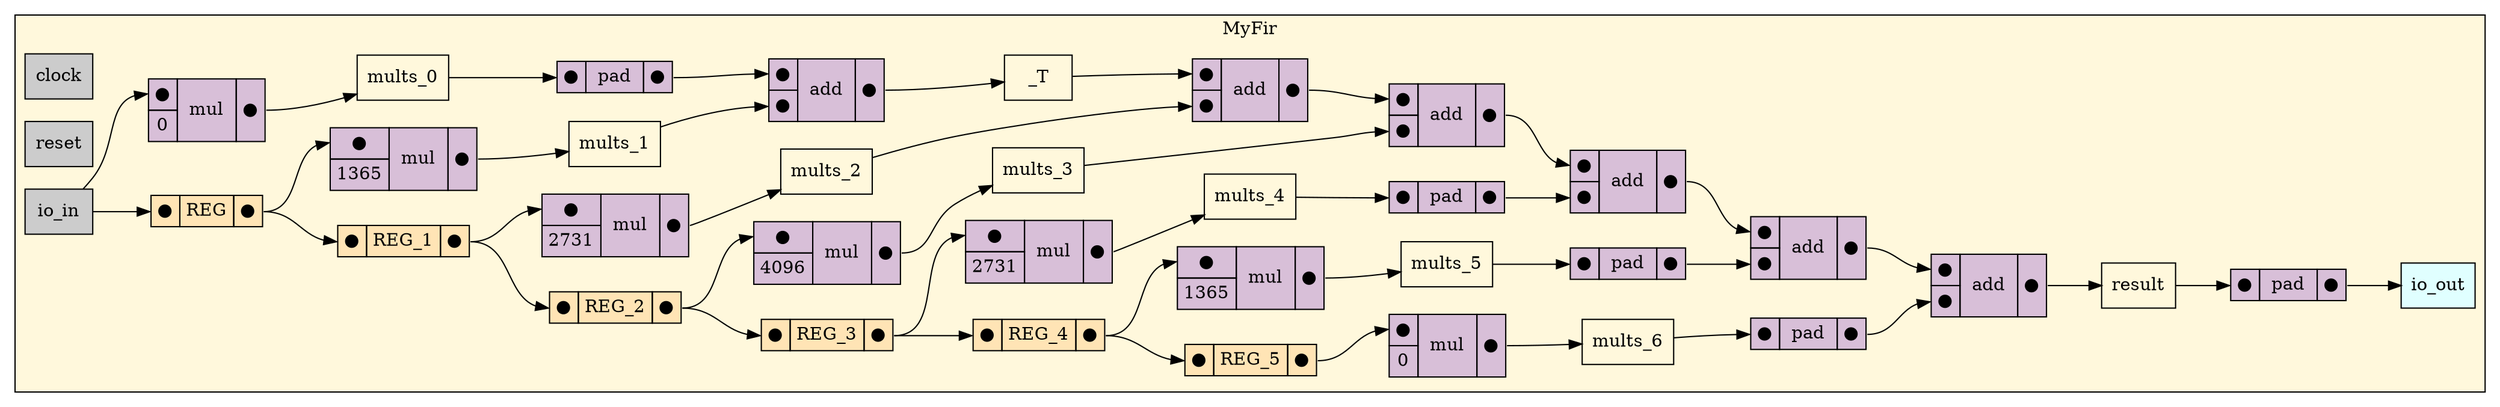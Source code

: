digraph MyFir {
stylesheet = "styles.css"
rankdir="LR" 

subgraph cluster_MyFir {
  label="MyFir"
  URL=""
  bgcolor="#FFF8DC"
  cluster_MyFir_clock [shape = "rectangle" style="filled" fillcolor="#CCCCCC" label="clock" rank="0"]
     
cluster_MyFir_reset [shape = "rectangle" style="filled" fillcolor="#CCCCCC" label="reset" rank="0"]
     
cluster_MyFir_io_in [shape = "rectangle" style="filled" fillcolor="#CCCCCC" label="io_in" rank="0"]
     
cluster_MyFir_io_out [shape = "rectangle" style="filled" fillcolor="#E0FFFF" label="io_out" rank="1000"]
     
struct_cluster_MyFir_REG [shape="plaintext" label=<
<TABLE BORDER="0" CELLBORDER="1" CELLSPACING="0" CELLPADDING="4" BGCOLOR="#FFE4B5">
  <TR>
    <TD PORT="in">&#x25cf;</TD>
    <TD>REG</TD>
    <TD PORT="out">&#x25cf;</TD>
  </TR>
</TABLE>>];
struct_cluster_MyFir_REG_1 [shape="plaintext" label=<
<TABLE BORDER="0" CELLBORDER="1" CELLSPACING="0" CELLPADDING="4" BGCOLOR="#FFE4B5">
  <TR>
    <TD PORT="in">&#x25cf;</TD>
    <TD>REG_1</TD>
    <TD PORT="out">&#x25cf;</TD>
  </TR>
</TABLE>>];
struct_cluster_MyFir_REG_2 [shape="plaintext" label=<
<TABLE BORDER="0" CELLBORDER="1" CELLSPACING="0" CELLPADDING="4" BGCOLOR="#FFE4B5">
  <TR>
    <TD PORT="in">&#x25cf;</TD>
    <TD>REG_2</TD>
    <TD PORT="out">&#x25cf;</TD>
  </TR>
</TABLE>>];
struct_cluster_MyFir_REG_3 [shape="plaintext" label=<
<TABLE BORDER="0" CELLBORDER="1" CELLSPACING="0" CELLPADDING="4" BGCOLOR="#FFE4B5">
  <TR>
    <TD PORT="in">&#x25cf;</TD>
    <TD>REG_3</TD>
    <TD PORT="out">&#x25cf;</TD>
  </TR>
</TABLE>>];
struct_cluster_MyFir_REG_4 [shape="plaintext" label=<
<TABLE BORDER="0" CELLBORDER="1" CELLSPACING="0" CELLPADDING="4" BGCOLOR="#FFE4B5">
  <TR>
    <TD PORT="in">&#x25cf;</TD>
    <TD>REG_4</TD>
    <TD PORT="out">&#x25cf;</TD>
  </TR>
</TABLE>>];
struct_cluster_MyFir_REG_5 [shape="plaintext" label=<
<TABLE BORDER="0" CELLBORDER="1" CELLSPACING="0" CELLPADDING="4" BGCOLOR="#FFE4B5">
  <TR>
    <TD PORT="in">&#x25cf;</TD>
    <TD>REG_5</TD>
    <TD PORT="out">&#x25cf;</TD>
  </TR>
</TABLE>>];
cluster_MyFir_mults_0 [label = "mults_0" shape="rectangle"]; 

op_mul_19 [shape = "plaintext" label=<
<TABLE BORDER="0" CELLBORDER="1" CELLSPACING="0" CELLPADDING="4" BGCOLOR="#D8BFD8">
  <TR>
    <TD PORT="in1">&#x25cf;</TD>
    <TD ROWSPAN="2" > mul </TD>
    <TD ROWSPAN="2" PORT="out">&#x25cf;</TD>
  </TR>
  <TR>
    <TD PORT="in2">0</TD>
  </TR>
</TABLE>>];
       
cluster_MyFir_mults_1 [label = "mults_1" shape="rectangle"]; 

op_mul_20 [shape = "plaintext" label=<
<TABLE BORDER="0" CELLBORDER="1" CELLSPACING="0" CELLPADDING="4" BGCOLOR="#D8BFD8">
  <TR>
    <TD PORT="in1">&#x25cf;</TD>
    <TD ROWSPAN="2" > mul </TD>
    <TD ROWSPAN="2" PORT="out">&#x25cf;</TD>
  </TR>
  <TR>
    <TD PORT="in2">1365</TD>
  </TR>
</TABLE>>];
       
cluster_MyFir_mults_2 [label = "mults_2" shape="rectangle"]; 

op_mul_21 [shape = "plaintext" label=<
<TABLE BORDER="0" CELLBORDER="1" CELLSPACING="0" CELLPADDING="4" BGCOLOR="#D8BFD8">
  <TR>
    <TD PORT="in1">&#x25cf;</TD>
    <TD ROWSPAN="2" > mul </TD>
    <TD ROWSPAN="2" PORT="out">&#x25cf;</TD>
  </TR>
  <TR>
    <TD PORT="in2">2731</TD>
  </TR>
</TABLE>>];
       
cluster_MyFir_mults_3 [label = "mults_3" shape="rectangle"]; 

op_mul_22 [shape = "plaintext" label=<
<TABLE BORDER="0" CELLBORDER="1" CELLSPACING="0" CELLPADDING="4" BGCOLOR="#D8BFD8">
  <TR>
    <TD PORT="in1">&#x25cf;</TD>
    <TD ROWSPAN="2" > mul </TD>
    <TD ROWSPAN="2" PORT="out">&#x25cf;</TD>
  </TR>
  <TR>
    <TD PORT="in2">4096</TD>
  </TR>
</TABLE>>];
       
cluster_MyFir_mults_4 [label = "mults_4" shape="rectangle"]; 

op_mul_23 [shape = "plaintext" label=<
<TABLE BORDER="0" CELLBORDER="1" CELLSPACING="0" CELLPADDING="4" BGCOLOR="#D8BFD8">
  <TR>
    <TD PORT="in1">&#x25cf;</TD>
    <TD ROWSPAN="2" > mul </TD>
    <TD ROWSPAN="2" PORT="out">&#x25cf;</TD>
  </TR>
  <TR>
    <TD PORT="in2">2731</TD>
  </TR>
</TABLE>>];
       
cluster_MyFir_mults_5 [label = "mults_5" shape="rectangle"]; 

op_mul_24 [shape = "plaintext" label=<
<TABLE BORDER="0" CELLBORDER="1" CELLSPACING="0" CELLPADDING="4" BGCOLOR="#D8BFD8">
  <TR>
    <TD PORT="in1">&#x25cf;</TD>
    <TD ROWSPAN="2" > mul </TD>
    <TD ROWSPAN="2" PORT="out">&#x25cf;</TD>
  </TR>
  <TR>
    <TD PORT="in2">1365</TD>
  </TR>
</TABLE>>];
       
cluster_MyFir_mults_6 [label = "mults_6" shape="rectangle"]; 

op_mul_25 [shape = "plaintext" label=<
<TABLE BORDER="0" CELLBORDER="1" CELLSPACING="0" CELLPADDING="4" BGCOLOR="#D8BFD8">
  <TR>
    <TD PORT="in1">&#x25cf;</TD>
    <TD ROWSPAN="2" > mul </TD>
    <TD ROWSPAN="2" PORT="out">&#x25cf;</TD>
  </TR>
  <TR>
    <TD PORT="in2">0</TD>
  </TR>
</TABLE>>];
       
cluster_MyFir__T [label = "_T" shape="rectangle"]; 

op_add_26 [shape = "plaintext" label=<
<TABLE BORDER="0" CELLBORDER="1" CELLSPACING="0" CELLPADDING="4" BGCOLOR="#D8BFD8">
  <TR>
    <TD PORT="in1">&#x25cf;</TD>
    <TD ROWSPAN="2" > add </TD>
    <TD ROWSPAN="2" PORT="out">&#x25cf;</TD>
  </TR>
  <TR>
    <TD PORT="in2">&#x25cf;</TD>
  </TR>
</TABLE>>];
       

op_pad_27 [shape = "plaintext" label=<
<TABLE BORDER="0" CELLBORDER="1" CELLSPACING="0" CELLPADDING="4" BGCOLOR="#D8BFD8">
  <TR>
    <TD PORT="in1">&#x25cf;</TD>
    <TD > pad </TD>
    <TD PORT="out">&#x25cf;</TD>
  </TR>
</TABLE>>];
       
cluster_MyFir_result [label = "result" shape="rectangle"]; 

op_add_28 [shape = "plaintext" label=<
<TABLE BORDER="0" CELLBORDER="1" CELLSPACING="0" CELLPADDING="4" BGCOLOR="#D8BFD8">
  <TR>
    <TD PORT="in1">&#x25cf;</TD>
    <TD ROWSPAN="2" > add </TD>
    <TD ROWSPAN="2" PORT="out">&#x25cf;</TD>
  </TR>
  <TR>
    <TD PORT="in2">&#x25cf;</TD>
  </TR>
</TABLE>>];
       

op_add_29 [shape = "plaintext" label=<
<TABLE BORDER="0" CELLBORDER="1" CELLSPACING="0" CELLPADDING="4" BGCOLOR="#D8BFD8">
  <TR>
    <TD PORT="in1">&#x25cf;</TD>
    <TD ROWSPAN="2" > add </TD>
    <TD ROWSPAN="2" PORT="out">&#x25cf;</TD>
  </TR>
  <TR>
    <TD PORT="in2">&#x25cf;</TD>
  </TR>
</TABLE>>];
       

op_add_30 [shape = "plaintext" label=<
<TABLE BORDER="0" CELLBORDER="1" CELLSPACING="0" CELLPADDING="4" BGCOLOR="#D8BFD8">
  <TR>
    <TD PORT="in1">&#x25cf;</TD>
    <TD ROWSPAN="2" > add </TD>
    <TD ROWSPAN="2" PORT="out">&#x25cf;</TD>
  </TR>
  <TR>
    <TD PORT="in2">&#x25cf;</TD>
  </TR>
</TABLE>>];
       

op_add_31 [shape = "plaintext" label=<
<TABLE BORDER="0" CELLBORDER="1" CELLSPACING="0" CELLPADDING="4" BGCOLOR="#D8BFD8">
  <TR>
    <TD PORT="in1">&#x25cf;</TD>
    <TD ROWSPAN="2" > add </TD>
    <TD ROWSPAN="2" PORT="out">&#x25cf;</TD>
  </TR>
  <TR>
    <TD PORT="in2">&#x25cf;</TD>
  </TR>
</TABLE>>];
       

op_add_32 [shape = "plaintext" label=<
<TABLE BORDER="0" CELLBORDER="1" CELLSPACING="0" CELLPADDING="4" BGCOLOR="#D8BFD8">
  <TR>
    <TD PORT="in1">&#x25cf;</TD>
    <TD ROWSPAN="2" > add </TD>
    <TD ROWSPAN="2" PORT="out">&#x25cf;</TD>
  </TR>
  <TR>
    <TD PORT="in2">&#x25cf;</TD>
  </TR>
</TABLE>>];
       

op_pad_33 [shape = "plaintext" label=<
<TABLE BORDER="0" CELLBORDER="1" CELLSPACING="0" CELLPADDING="4" BGCOLOR="#D8BFD8">
  <TR>
    <TD PORT="in1">&#x25cf;</TD>
    <TD > pad </TD>
    <TD PORT="out">&#x25cf;</TD>
  </TR>
</TABLE>>];
       

op_pad_34 [shape = "plaintext" label=<
<TABLE BORDER="0" CELLBORDER="1" CELLSPACING="0" CELLPADDING="4" BGCOLOR="#D8BFD8">
  <TR>
    <TD PORT="in1">&#x25cf;</TD>
    <TD > pad </TD>
    <TD PORT="out">&#x25cf;</TD>
  </TR>
</TABLE>>];
       

op_pad_35 [shape = "plaintext" label=<
<TABLE BORDER="0" CELLBORDER="1" CELLSPACING="0" CELLPADDING="4" BGCOLOR="#D8BFD8">
  <TR>
    <TD PORT="in1">&#x25cf;</TD>
    <TD > pad </TD>
    <TD PORT="out">&#x25cf;</TD>
  </TR>
</TABLE>>];
       

op_pad_36 [shape = "plaintext" label=<
<TABLE BORDER="0" CELLBORDER="1" CELLSPACING="0" CELLPADDING="4" BGCOLOR="#D8BFD8">
  <TR>
    <TD PORT="in1">&#x25cf;</TD>
    <TD > pad </TD>
    <TD PORT="out">&#x25cf;</TD>
  </TR>
</TABLE>>];
       

  op_add_26:out -> cluster_MyFir__T
  op_mul_19:out -> cluster_MyFir_mults_0
  struct_cluster_MyFir_REG_3:out -> op_mul_23:in1
  op_pad_35:out -> op_add_28:in2
  op_mul_22:out -> cluster_MyFir_mults_3
  op_mul_25:out -> cluster_MyFir_mults_6
  op_pad_33:out -> op_add_30:in2
  struct_cluster_MyFir_REG_4:out -> struct_cluster_MyFir_REG_5:in
  struct_cluster_MyFir_REG:out -> struct_cluster_MyFir_REG_1:in
  struct_cluster_MyFir_REG_2:out -> struct_cluster_MyFir_REG_3:in
  op_pad_34:out -> op_add_29:in2
  cluster_MyFir_mults_5 -> op_pad_34:in1
  struct_cluster_MyFir_REG:out -> op_mul_20:in1
  struct_cluster_MyFir_REG_4:out -> op_mul_24:in1
  op_add_29:out -> op_add_28:in1
  cluster_MyFir_mults_3 -> op_add_31:in2
  op_mul_21:out -> cluster_MyFir_mults_2
  cluster_MyFir_mults_1 -> op_add_26:in2
  op_mul_24:out -> cluster_MyFir_mults_5
  op_add_31:out -> op_add_30:in1
  cluster_MyFir_io_in -> op_mul_19:in1
  cluster_MyFir_mults_2 -> op_add_32:in2
  cluster_MyFir_mults_6 -> op_pad_35:in1
  op_add_30:out -> op_add_29:in1
  struct_cluster_MyFir_REG_1:out -> op_mul_21:in1
  op_add_32:out -> op_add_31:in1
  struct_cluster_MyFir_REG_3:out -> struct_cluster_MyFir_REG_4:in
  cluster_MyFir_result -> op_pad_36:in1
  struct_cluster_MyFir_REG_1:out -> struct_cluster_MyFir_REG_2:in
  op_pad_36:out -> cluster_MyFir_io_out
  struct_cluster_MyFir_REG_5:out -> op_mul_25:in1
  op_mul_23:out -> cluster_MyFir_mults_4
  op_pad_27:out -> op_add_26:in1
  op_mul_20:out -> cluster_MyFir_mults_1
  cluster_MyFir_mults_0 -> op_pad_27:in1
  cluster_MyFir_io_in -> struct_cluster_MyFir_REG:in
  struct_cluster_MyFir_REG_2:out -> op_mul_22:in1
  cluster_MyFir_mults_4 -> op_pad_33:in1
  cluster_MyFir__T -> op_add_32:in1
  op_add_28:out -> cluster_MyFir_result
  
  
}
     
}
